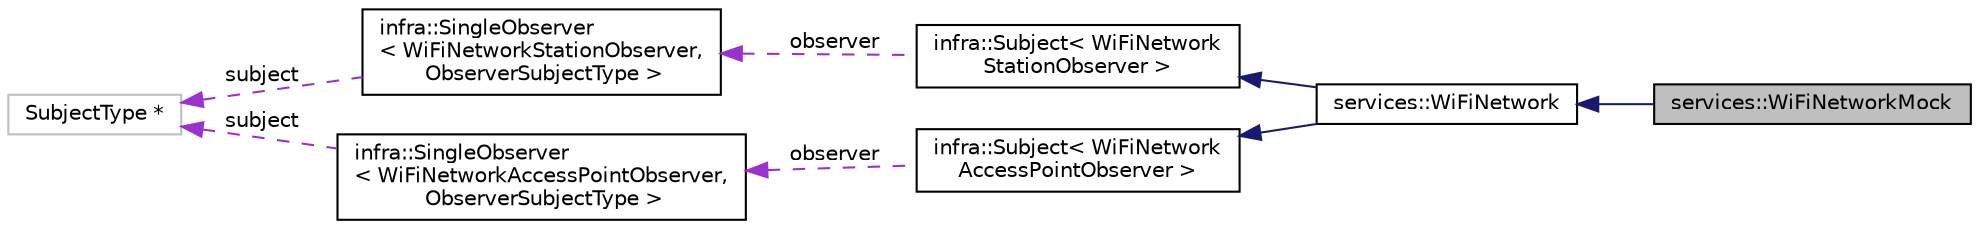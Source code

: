 digraph "services::WiFiNetworkMock"
{
 // INTERACTIVE_SVG=YES
  edge [fontname="Helvetica",fontsize="10",labelfontname="Helvetica",labelfontsize="10"];
  node [fontname="Helvetica",fontsize="10",shape=record];
  rankdir="LR";
  Node4 [label="services::WiFiNetworkMock",height=0.2,width=0.4,color="black", fillcolor="grey75", style="filled", fontcolor="black"];
  Node5 -> Node4 [dir="back",color="midnightblue",fontsize="10",style="solid",fontname="Helvetica"];
  Node5 [label="services::WiFiNetwork",height=0.2,width=0.4,color="black", fillcolor="white", style="filled",URL="$d8/dd9/classservices_1_1_wi_fi_network.html"];
  Node6 -> Node5 [dir="back",color="midnightblue",fontsize="10",style="solid",fontname="Helvetica"];
  Node6 [label="infra::Subject\< WiFiNetwork\lStationObserver \>",height=0.2,width=0.4,color="black", fillcolor="white", style="filled",URL="$d1/db2/classinfra_1_1_subject.html"];
  Node7 -> Node6 [dir="back",color="darkorchid3",fontsize="10",style="dashed",label=" observer" ,fontname="Helvetica"];
  Node7 [label="infra::SingleObserver\l\< WiFiNetworkStationObserver,\l ObserverSubjectType \>",height=0.2,width=0.4,color="black", fillcolor="white", style="filled",URL="$dc/d4c/classinfra_1_1_single_observer.html"];
  Node8 -> Node7 [dir="back",color="darkorchid3",fontsize="10",style="dashed",label=" subject" ,fontname="Helvetica"];
  Node8 [label="SubjectType *",height=0.2,width=0.4,color="grey75", fillcolor="white", style="filled"];
  Node9 -> Node5 [dir="back",color="midnightblue",fontsize="10",style="solid",fontname="Helvetica"];
  Node9 [label="infra::Subject\< WiFiNetwork\lAccessPointObserver \>",height=0.2,width=0.4,color="black", fillcolor="white", style="filled",URL="$d1/db2/classinfra_1_1_subject.html"];
  Node10 -> Node9 [dir="back",color="darkorchid3",fontsize="10",style="dashed",label=" observer" ,fontname="Helvetica"];
  Node10 [label="infra::SingleObserver\l\< WiFiNetworkAccessPointObserver,\l ObserverSubjectType \>",height=0.2,width=0.4,color="black", fillcolor="white", style="filled",URL="$dc/d4c/classinfra_1_1_single_observer.html"];
  Node8 -> Node10 [dir="back",color="darkorchid3",fontsize="10",style="dashed",label=" subject" ,fontname="Helvetica"];
}

